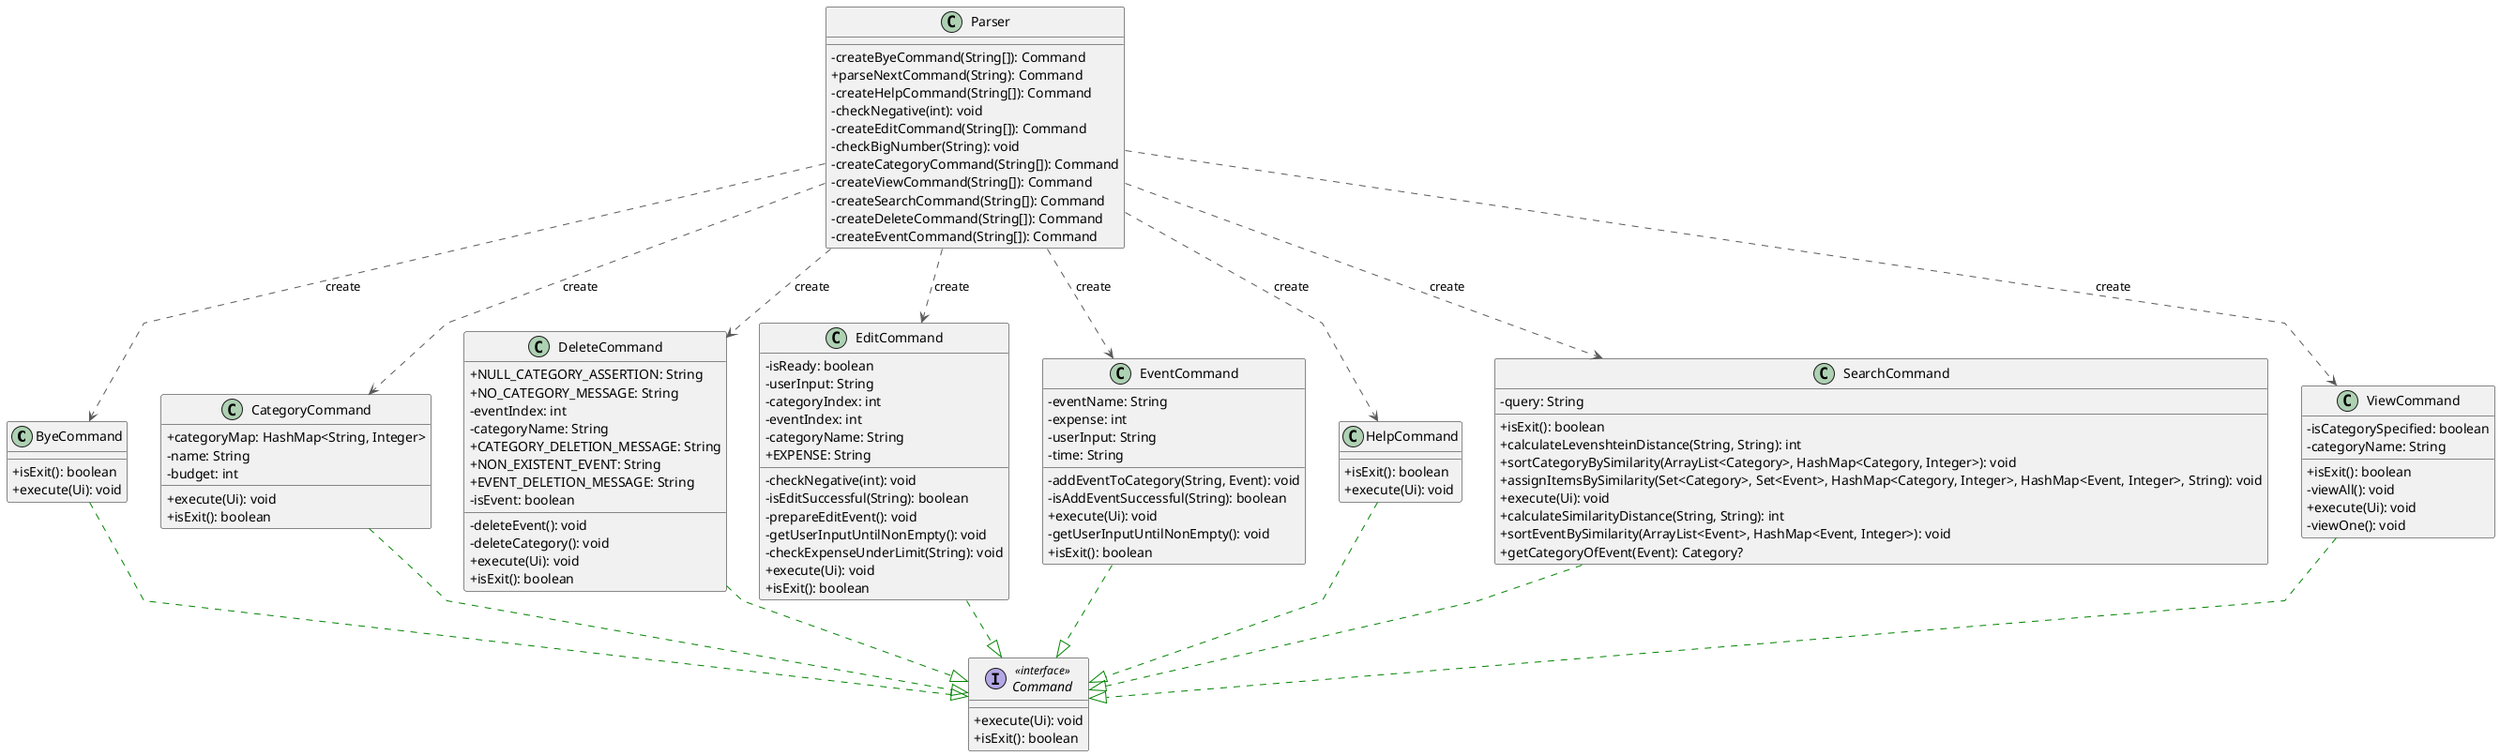 @startuml
top to bottom direction
skinparam linetype polyline
skinparam classAttributeIconSize 0

class ByeCommand {
  + isExit(): boolean
  + execute(Ui): void
}
class CategoryCommand {
  + categoryMap: HashMap<String, Integer>
  - name: String
  - budget: int
  + execute(Ui): void
  + isExit(): boolean
}
interface Command << interface >> {
  + execute(Ui): void
  + isExit(): boolean
}
class DeleteCommand {
  + NULL_CATEGORY_ASSERTION: String
  + NO_CATEGORY_MESSAGE: String
  - eventIndex: int
  - categoryName: String
  + CATEGORY_DELETION_MESSAGE: String
  + NON_EXISTENT_EVENT: String
  + EVENT_DELETION_MESSAGE: String
  - isEvent: boolean
  - deleteEvent(): void
  - deleteCategory(): void
  + execute(Ui): void
  + isExit(): boolean
}
class EditCommand {
  - isReady: boolean
  - userInput: String
  - categoryIndex: int
  - eventIndex: int
  - categoryName: String
  + EXPENSE: String
  - checkNegative(int): void
  - isEditSuccessful(String): boolean
  - prepareEditEvent(): void
  - getUserInputUntilNonEmpty(): void
  - checkExpenseUnderLimit(String): void
  + execute(Ui): void
  + isExit(): boolean
}
class EventCommand {
  - eventName: String
  - expense: int
  - userInput: String
  - time: String
  - addEventToCategory(String, Event): void
  - isAddEventSuccessful(String): boolean
  + execute(Ui): void
  - getUserInputUntilNonEmpty(): void
  + isExit(): boolean
}
class HelpCommand {
  + isExit(): boolean
  + execute(Ui): void
}
class Parser {
  - createByeCommand(String[]): Command
  + parseNextCommand(String): Command
  - createHelpCommand(String[]): Command
  - checkNegative(int): void
  - createEditCommand(String[]): Command
  - checkBigNumber(String): void
  - createCategoryCommand(String[]): Command
  - createViewCommand(String[]): Command
  - createSearchCommand(String[]): Command
  - createDeleteCommand(String[]): Command
  - createEventCommand(String[]): Command
}
class SearchCommand {
  - query: String
  + isExit(): boolean
  + calculateLevenshteinDistance(String, String): int
  + sortCategoryBySimilarity(ArrayList<Category>, HashMap<Category, Integer>): void
  + assignItemsBySimilarity(Set<Category>, Set<Event>, HashMap<Category, Integer>, HashMap<Event, Integer>, String): void
  + execute(Ui): void
  + calculateSimilarityDistance(String, String): int
  + sortEventBySimilarity(ArrayList<Event>, HashMap<Event, Integer>): void
  + getCategoryOfEvent(Event): Category?
}
class ViewCommand {
  - isCategorySpecified: boolean
  - categoryName: String
  + isExit(): boolean
  - viewAll(): void
  + execute(Ui): void
  - viewOne(): void
}

ByeCommand       -[#008200,dashed]-^  Command         
CategoryCommand  -[#008200,dashed]-^  Command         
DeleteCommand    -[#008200,dashed]-^  Command         
EditCommand      -[#008200,dashed]-^  Command         
EventCommand     -[#008200,dashed]-^  Command         
HelpCommand      -[#008200,dashed]-^  Command         
Parser           -[#595959,dashed]->  ByeCommand      : "«create»"
Parser           -[#595959,dashed]->  CategoryCommand : "«create»"
Parser           -[#595959,dashed]->  DeleteCommand   : "«create»"
Parser           -[#595959,dashed]->  EditCommand     : "«create»"
Parser           -[#595959,dashed]->  EventCommand    : "«create»"
Parser           -[#595959,dashed]->  HelpCommand     : "«create»"
Parser           -[#595959,dashed]->  SearchCommand   : "«create»"
Parser           -[#595959,dashed]->  ViewCommand     : "«create»"
SearchCommand    -[#008200,dashed]-^  Command         
ViewCommand      -[#008200,dashed]-^  Command
@enduml
